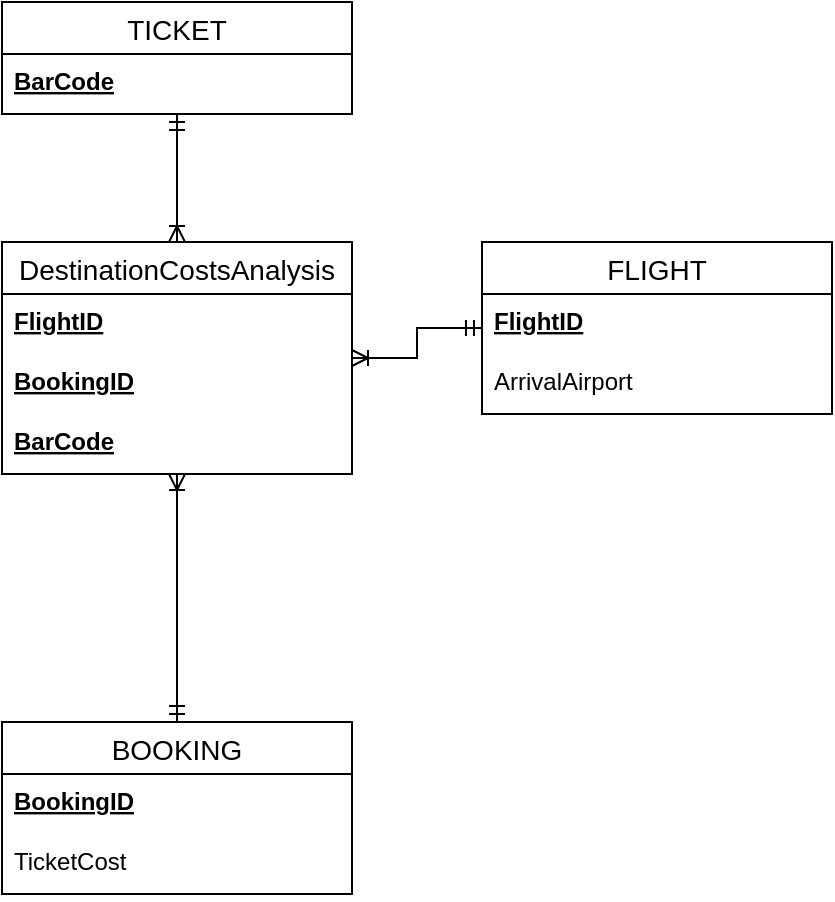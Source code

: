 <mxfile version="18.1.2" type="google"><diagram id="IbVBbrVYDfp77GA90_rP" name="Page-1"><mxGraphModel grid="1" page="1" gridSize="10" guides="1" tooltips="1" connect="1" arrows="1" fold="1" pageScale="1" pageWidth="827" pageHeight="1169" math="0" shadow="0"><root><mxCell id="0"/><mxCell id="1" parent="0"/><mxCell id="G1U1mz9gExoVP_VsdpqB-1" value="DestinationCostsAnalysis" style="swimlane;fontStyle=0;childLayout=stackLayout;horizontal=1;startSize=26;horizontalStack=0;resizeParent=1;resizeParentMax=0;resizeLast=0;collapsible=1;marginBottom=0;align=center;fontSize=14;" vertex="1" parent="1"><mxGeometry x="160" y="160" width="175" height="116" as="geometry"><mxRectangle x="160" y="160" width="190" height="26" as="alternateBounds"/></mxGeometry></mxCell><mxCell id="G1U1mz9gExoVP_VsdpqB-2" value="FlightID" style="text;strokeColor=none;fillColor=none;spacingLeft=4;spacingRight=4;overflow=hidden;rotatable=0;points=[[0,0.5],[1,0.5]];portConstraint=eastwest;fontSize=12;fontStyle=5" vertex="1" parent="G1U1mz9gExoVP_VsdpqB-1"><mxGeometry y="26" width="175" height="30" as="geometry"/></mxCell><mxCell id="G1U1mz9gExoVP_VsdpqB-3" value="BookingID" style="text;strokeColor=none;fillColor=none;spacingLeft=4;spacingRight=4;overflow=hidden;rotatable=0;points=[[0,0.5],[1,0.5]];portConstraint=eastwest;fontSize=12;fontStyle=5" vertex="1" parent="G1U1mz9gExoVP_VsdpqB-1"><mxGeometry y="56" width="175" height="30" as="geometry"/></mxCell><mxCell id="G1U1mz9gExoVP_VsdpqB-4" value="BarCode" style="text;strokeColor=none;fillColor=none;spacingLeft=4;spacingRight=4;overflow=hidden;rotatable=0;points=[[0,0.5],[1,0.5]];portConstraint=eastwest;fontSize=12;fontStyle=5" vertex="1" parent="G1U1mz9gExoVP_VsdpqB-1"><mxGeometry y="86" width="175" height="30" as="geometry"/></mxCell><mxCell id="G1U1mz9gExoVP_VsdpqB-7" value="FLIGHT" style="swimlane;fontStyle=0;childLayout=stackLayout;horizontal=1;startSize=26;horizontalStack=0;resizeParent=1;resizeParentMax=0;resizeLast=0;collapsible=1;marginBottom=0;align=center;fontSize=14;" vertex="1" parent="1"><mxGeometry x="400" y="160" width="175" height="86" as="geometry"/></mxCell><mxCell id="G1U1mz9gExoVP_VsdpqB-8" value="FlightID" style="text;strokeColor=none;fillColor=none;spacingLeft=4;spacingRight=4;overflow=hidden;rotatable=0;points=[[0,0.5],[1,0.5]];portConstraint=eastwest;fontSize=12;fontStyle=5" vertex="1" parent="G1U1mz9gExoVP_VsdpqB-7"><mxGeometry y="26" width="175" height="30" as="geometry"/></mxCell><mxCell id="G1U1mz9gExoVP_VsdpqB-11" value="ArrivalAirport" style="text;strokeColor=none;fillColor=none;spacingLeft=4;spacingRight=4;overflow=hidden;rotatable=0;points=[[0,0.5],[1,0.5]];portConstraint=eastwest;fontSize=12;" vertex="1" parent="G1U1mz9gExoVP_VsdpqB-7"><mxGeometry y="56" width="175" height="30" as="geometry"/></mxCell><mxCell id="G1U1mz9gExoVP_VsdpqB-13" style="edgeStyle=orthogonalEdgeStyle;rounded=0;orthogonalLoop=1;jettySize=auto;html=1;endArrow=ERoneToMany;endFill=0;startArrow=ERmandOne;startFill=0;" edge="1" parent="1" source="G1U1mz9gExoVP_VsdpqB-7" target="G1U1mz9gExoVP_VsdpqB-1"><mxGeometry relative="1" as="geometry"/></mxCell><mxCell id="G1U1mz9gExoVP_VsdpqB-14" value="BOOKING" style="swimlane;fontStyle=0;childLayout=stackLayout;horizontal=1;startSize=26;horizontalStack=0;resizeParent=1;resizeParentMax=0;resizeLast=0;collapsible=1;marginBottom=0;align=center;fontSize=14;" vertex="1" parent="1"><mxGeometry x="160" y="400" width="175" height="86" as="geometry"/></mxCell><mxCell id="G1U1mz9gExoVP_VsdpqB-15" value="BookingID" style="text;strokeColor=none;fillColor=none;spacingLeft=4;spacingRight=4;overflow=hidden;rotatable=0;points=[[0,0.5],[1,0.5]];portConstraint=eastwest;fontSize=12;fontStyle=5" vertex="1" parent="G1U1mz9gExoVP_VsdpqB-14"><mxGeometry y="26" width="175" height="30" as="geometry"/></mxCell><mxCell id="G1U1mz9gExoVP_VsdpqB-16" value="TicketCost" style="text;strokeColor=none;fillColor=none;spacingLeft=4;spacingRight=4;overflow=hidden;rotatable=0;points=[[0,0.5],[1,0.5]];portConstraint=eastwest;fontSize=12;" vertex="1" parent="G1U1mz9gExoVP_VsdpqB-14"><mxGeometry y="56" width="175" height="30" as="geometry"/></mxCell><mxCell id="G1U1mz9gExoVP_VsdpqB-17" style="edgeStyle=orthogonalEdgeStyle;rounded=0;orthogonalLoop=1;jettySize=auto;html=1;endArrow=ERoneToMany;endFill=0;startArrow=ERmandOne;startFill=0;" edge="1" parent="1" source="G1U1mz9gExoVP_VsdpqB-14" target="G1U1mz9gExoVP_VsdpqB-1"><mxGeometry relative="1" as="geometry"><mxPoint x="440" y="340" as="sourcePoint"/><mxPoint x="375" y="370" as="targetPoint"/></mxGeometry></mxCell><mxCell id="G1U1mz9gExoVP_VsdpqB-18" value="TICKET" style="swimlane;fontStyle=0;childLayout=stackLayout;horizontal=1;startSize=26;horizontalStack=0;resizeParent=1;resizeParentMax=0;resizeLast=0;collapsible=1;marginBottom=0;align=center;fontSize=14;" vertex="1" parent="1"><mxGeometry x="160" y="40" width="175" height="56" as="geometry"/></mxCell><mxCell id="G1U1mz9gExoVP_VsdpqB-19" value="BarCode" style="text;strokeColor=none;fillColor=none;spacingLeft=4;spacingRight=4;overflow=hidden;rotatable=0;points=[[0,0.5],[1,0.5]];portConstraint=eastwest;fontSize=12;fontStyle=5" vertex="1" parent="G1U1mz9gExoVP_VsdpqB-18"><mxGeometry y="26" width="175" height="30" as="geometry"/></mxCell><mxCell id="G1U1mz9gExoVP_VsdpqB-21" style="edgeStyle=orthogonalEdgeStyle;rounded=0;orthogonalLoop=1;jettySize=auto;html=1;startArrow=ERmandOne;startFill=0;endArrow=ERoneToMany;endFill=0;" edge="1" parent="1" source="G1U1mz9gExoVP_VsdpqB-18" target="G1U1mz9gExoVP_VsdpqB-1"><mxGeometry relative="1" as="geometry"/></mxCell></root></mxGraphModel></diagram></mxfile>